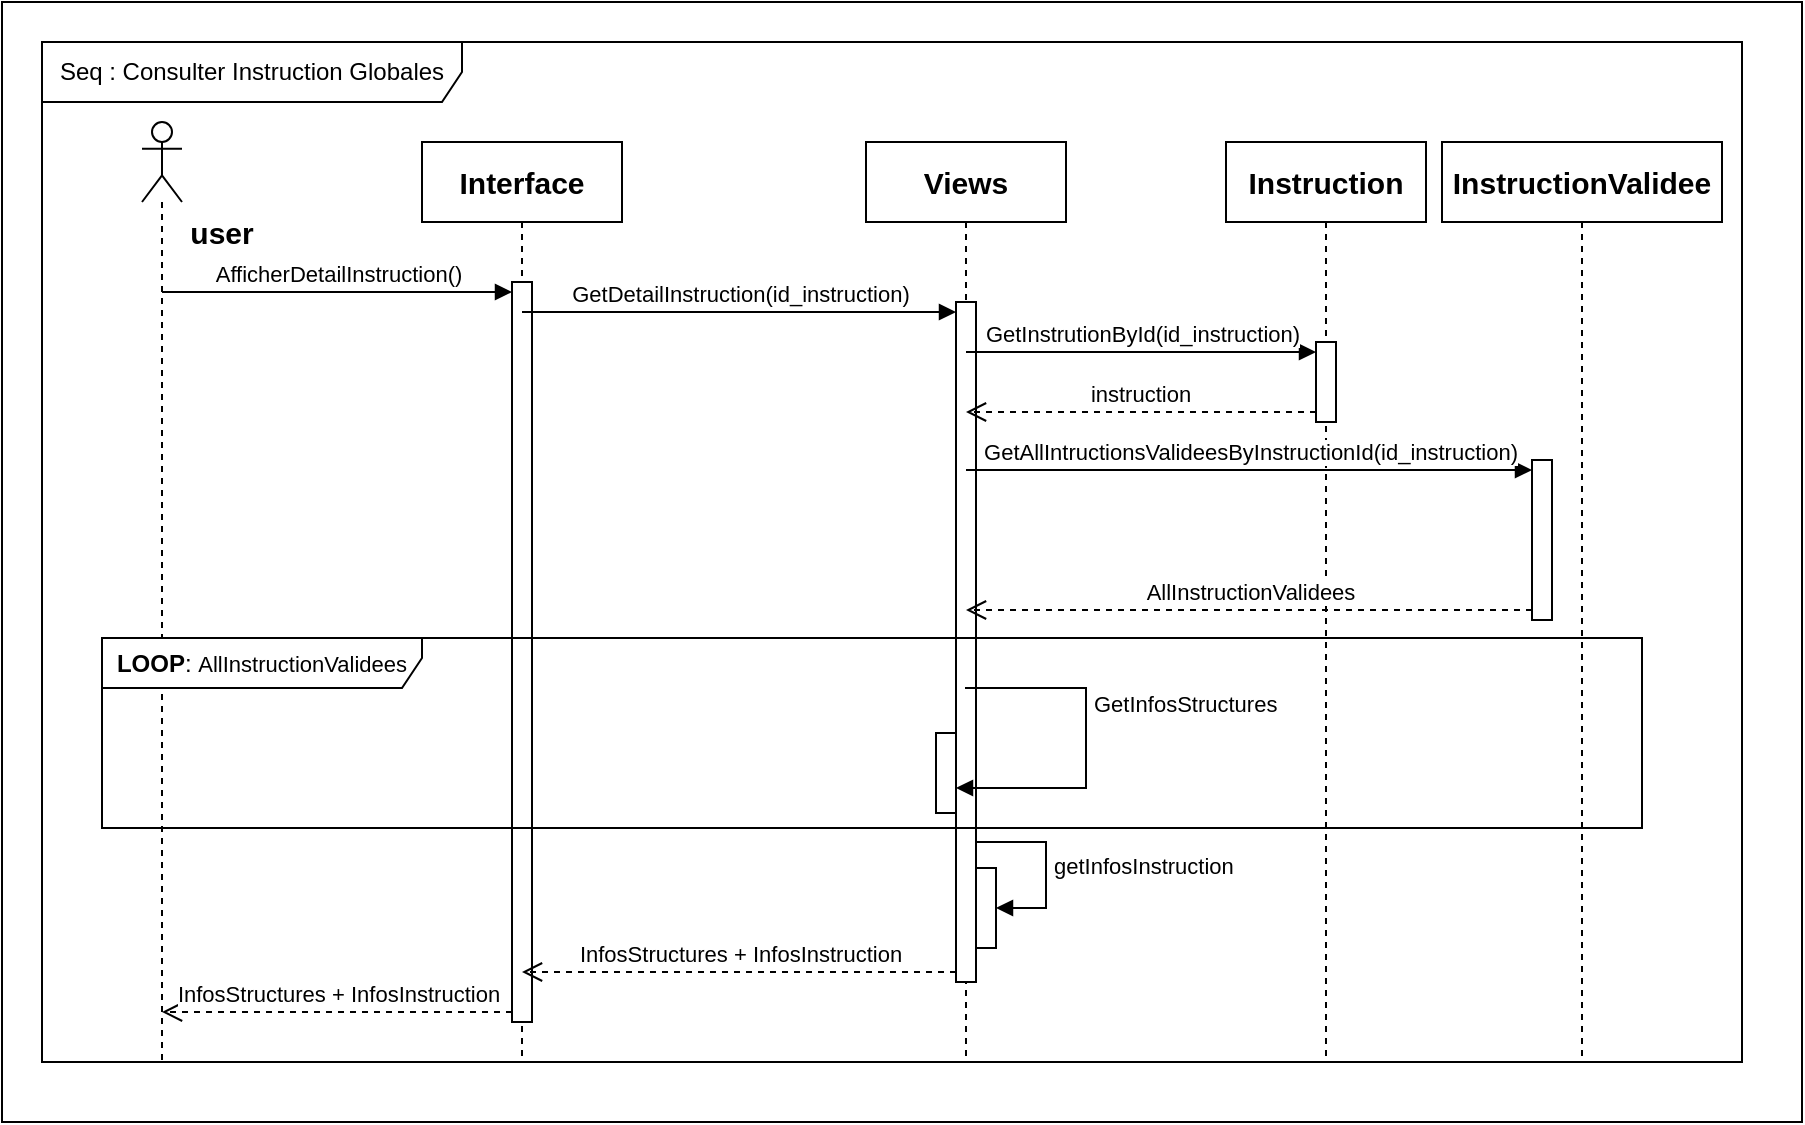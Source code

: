 <mxfile version="24.8.1">
  <diagram name="Page-1" id="2YBvvXClWsGukQMizWep">
    <mxGraphModel dx="607" dy="340" grid="1" gridSize="10" guides="1" tooltips="1" connect="1" arrows="1" fold="1" page="1" pageScale="1" pageWidth="850" pageHeight="1100" math="0" shadow="0">
      <root>
        <mxCell id="0" />
        <mxCell id="1" parent="0" />
        <mxCell id="OQYJ9vTZdGdaIspuFjBB-32" value="" style="rounded=0;whiteSpace=wrap;html=1;" vertex="1" parent="1">
          <mxGeometry x="70" y="10" width="900" height="560" as="geometry" />
        </mxCell>
        <mxCell id="OQYJ9vTZdGdaIspuFjBB-33" value="" style="shape=umlLifeline;perimeter=lifelinePerimeter;whiteSpace=wrap;html=1;container=1;dropTarget=0;collapsible=0;recursiveResize=0;outlineConnect=0;portConstraint=eastwest;newEdgeStyle={&quot;curved&quot;:0,&quot;rounded&quot;:0};participant=umlActor;" vertex="1" parent="1">
          <mxGeometry x="140" y="70" width="20" height="470" as="geometry" />
        </mxCell>
        <mxCell id="OQYJ9vTZdGdaIspuFjBB-34" value="&lt;b&gt;&lt;font style=&quot;font-size: 15px;&quot;&gt;Interface&lt;/font&gt;&lt;/b&gt;" style="shape=umlLifeline;perimeter=lifelinePerimeter;whiteSpace=wrap;html=1;container=1;dropTarget=0;collapsible=0;recursiveResize=0;outlineConnect=0;portConstraint=eastwest;newEdgeStyle={&quot;curved&quot;:0,&quot;rounded&quot;:0};" vertex="1" parent="1">
          <mxGeometry x="280" y="80" width="100" height="460" as="geometry" />
        </mxCell>
        <mxCell id="OQYJ9vTZdGdaIspuFjBB-35" value="" style="html=1;points=[[0,0,0,0,5],[0,1,0,0,-5],[1,0,0,0,5],[1,1,0,0,-5]];perimeter=orthogonalPerimeter;outlineConnect=0;targetShapes=umlLifeline;portConstraint=eastwest;newEdgeStyle={&quot;curved&quot;:0,&quot;rounded&quot;:0};" vertex="1" parent="OQYJ9vTZdGdaIspuFjBB-34">
          <mxGeometry x="45" y="70" width="10" height="370" as="geometry" />
        </mxCell>
        <mxCell id="OQYJ9vTZdGdaIspuFjBB-36" value="&lt;b&gt;&lt;font style=&quot;font-size: 15px;&quot;&gt;Views&lt;/font&gt;&lt;/b&gt;" style="shape=umlLifeline;perimeter=lifelinePerimeter;whiteSpace=wrap;html=1;container=1;dropTarget=0;collapsible=0;recursiveResize=0;outlineConnect=0;portConstraint=eastwest;newEdgeStyle={&quot;curved&quot;:0,&quot;rounded&quot;:0};" vertex="1" parent="1">
          <mxGeometry x="502" y="80" width="100" height="460" as="geometry" />
        </mxCell>
        <mxCell id="OQYJ9vTZdGdaIspuFjBB-37" value="" style="html=1;points=[[0,0,0,0,5],[0,1,0,0,-5],[1,0,0,0,5],[1,1,0,0,-5]];perimeter=orthogonalPerimeter;outlineConnect=0;targetShapes=umlLifeline;portConstraint=eastwest;newEdgeStyle={&quot;curved&quot;:0,&quot;rounded&quot;:0};" vertex="1" parent="OQYJ9vTZdGdaIspuFjBB-36">
          <mxGeometry x="45" y="80" width="10" height="340" as="geometry" />
        </mxCell>
        <mxCell id="OQYJ9vTZdGdaIspuFjBB-38" value="&lt;b&gt;&lt;font style=&quot;font-size: 15px;&quot;&gt;Instruction&lt;/font&gt;&lt;/b&gt;" style="shape=umlLifeline;perimeter=lifelinePerimeter;whiteSpace=wrap;html=1;container=1;dropTarget=0;collapsible=0;recursiveResize=0;outlineConnect=0;portConstraint=eastwest;newEdgeStyle={&quot;curved&quot;:0,&quot;rounded&quot;:0};" vertex="1" parent="1">
          <mxGeometry x="682" y="80" width="100" height="460" as="geometry" />
        </mxCell>
        <mxCell id="OQYJ9vTZdGdaIspuFjBB-39" value="" style="html=1;points=[[0,0,0,0,5],[0,1,0,0,-5],[1,0,0,0,5],[1,1,0,0,-5]];perimeter=orthogonalPerimeter;outlineConnect=0;targetShapes=umlLifeline;portConstraint=eastwest;newEdgeStyle={&quot;curved&quot;:0,&quot;rounded&quot;:0};" vertex="1" parent="OQYJ9vTZdGdaIspuFjBB-38">
          <mxGeometry x="45" y="100" width="10" height="40" as="geometry" />
        </mxCell>
        <mxCell id="OQYJ9vTZdGdaIspuFjBB-40" value="&lt;font style=&quot;font-size: 15px;&quot;&gt;&lt;b&gt;InstructionValidee&lt;/b&gt;&lt;/font&gt;" style="shape=umlLifeline;perimeter=lifelinePerimeter;whiteSpace=wrap;html=1;container=1;dropTarget=0;collapsible=0;recursiveResize=0;outlineConnect=0;portConstraint=eastwest;newEdgeStyle={&quot;curved&quot;:0,&quot;rounded&quot;:0};" vertex="1" parent="1">
          <mxGeometry x="790" y="80" width="140" height="460" as="geometry" />
        </mxCell>
        <mxCell id="OQYJ9vTZdGdaIspuFjBB-41" value="" style="html=1;points=[[0,0,0,0,5],[0,1,0,0,-5],[1,0,0,0,5],[1,1,0,0,-5]];perimeter=orthogonalPerimeter;outlineConnect=0;targetShapes=umlLifeline;portConstraint=eastwest;newEdgeStyle={&quot;curved&quot;:0,&quot;rounded&quot;:0};" vertex="1" parent="OQYJ9vTZdGdaIspuFjBB-40">
          <mxGeometry x="45" y="159" width="10" height="80" as="geometry" />
        </mxCell>
        <mxCell id="OQYJ9vTZdGdaIspuFjBB-42" value="AfficherDetailInstruction()" style="html=1;verticalAlign=bottom;endArrow=block;curved=0;rounded=0;entryX=0;entryY=0;entryDx=0;entryDy=5;entryPerimeter=0;" edge="1" parent="1" source="OQYJ9vTZdGdaIspuFjBB-33" target="OQYJ9vTZdGdaIspuFjBB-35">
          <mxGeometry relative="1" as="geometry">
            <mxPoint x="170" y="157" as="sourcePoint" />
            <mxPoint x="320" y="157" as="targetPoint" />
            <Array as="points" />
            <mxPoint as="offset" />
          </mxGeometry>
        </mxCell>
        <mxCell id="OQYJ9vTZdGdaIspuFjBB-43" value="&lt;span style=&quot;text-align: left;&quot;&gt;InfosStructures +&amp;nbsp;&lt;/span&gt;&lt;span style=&quot;text-align: left;&quot;&gt;InfosInstruction&lt;/span&gt;" style="html=1;verticalAlign=bottom;endArrow=open;dashed=1;endSize=8;curved=0;rounded=0;exitX=0;exitY=1;exitDx=0;exitDy=-5;" edge="1" parent="1" source="OQYJ9vTZdGdaIspuFjBB-35" target="OQYJ9vTZdGdaIspuFjBB-33">
          <mxGeometry relative="1" as="geometry">
            <mxPoint x="332" y="255" as="targetPoint" />
          </mxGeometry>
        </mxCell>
        <mxCell id="OQYJ9vTZdGdaIspuFjBB-44" value="GetDetailInstruction(id_instruction)" style="html=1;verticalAlign=bottom;endArrow=block;curved=0;rounded=0;entryX=0;entryY=0;entryDx=0;entryDy=5;" edge="1" parent="1" source="OQYJ9vTZdGdaIspuFjBB-34" target="OQYJ9vTZdGdaIspuFjBB-37">
          <mxGeometry relative="1" as="geometry">
            <mxPoint x="446" y="180" as="sourcePoint" />
          </mxGeometry>
        </mxCell>
        <mxCell id="OQYJ9vTZdGdaIspuFjBB-45" value="GetInstrutionById(id_instruction)" style="html=1;verticalAlign=bottom;endArrow=block;curved=0;rounded=0;entryX=0;entryY=0;entryDx=0;entryDy=5;" edge="1" parent="1" source="OQYJ9vTZdGdaIspuFjBB-36" target="OQYJ9vTZdGdaIspuFjBB-39">
          <mxGeometry x="0.003" relative="1" as="geometry">
            <mxPoint x="672" y="185" as="sourcePoint" />
            <mxPoint as="offset" />
          </mxGeometry>
        </mxCell>
        <mxCell id="OQYJ9vTZdGdaIspuFjBB-46" value="instruction" style="html=1;verticalAlign=bottom;endArrow=open;dashed=1;endSize=8;curved=0;rounded=0;exitX=0;exitY=1;exitDx=0;exitDy=-5;" edge="1" parent="1" source="OQYJ9vTZdGdaIspuFjBB-39" target="OQYJ9vTZdGdaIspuFjBB-36">
          <mxGeometry x="0.003" relative="1" as="geometry">
            <mxPoint x="672" y="255" as="targetPoint" />
            <mxPoint as="offset" />
          </mxGeometry>
        </mxCell>
        <mxCell id="OQYJ9vTZdGdaIspuFjBB-47" value="GetAllIntructionsValideesByInstructionId(id_instruction)" style="html=1;verticalAlign=bottom;endArrow=block;curved=0;rounded=0;entryX=0;entryY=0;entryDx=0;entryDy=5;" edge="1" parent="1" source="OQYJ9vTZdGdaIspuFjBB-36" target="OQYJ9vTZdGdaIspuFjBB-41">
          <mxGeometry relative="1" as="geometry">
            <mxPoint x="862" y="316" as="sourcePoint" />
          </mxGeometry>
        </mxCell>
        <mxCell id="OQYJ9vTZdGdaIspuFjBB-48" value="AllInstructionValidees" style="html=1;verticalAlign=bottom;endArrow=open;dashed=1;endSize=8;curved=0;rounded=0;exitX=0;exitY=1;exitDx=0;exitDy=-5;" edge="1" parent="1" source="OQYJ9vTZdGdaIspuFjBB-41" target="OQYJ9vTZdGdaIspuFjBB-36">
          <mxGeometry x="0.001" relative="1" as="geometry">
            <mxPoint x="862" y="386" as="targetPoint" />
            <mxPoint as="offset" />
          </mxGeometry>
        </mxCell>
        <mxCell id="OQYJ9vTZdGdaIspuFjBB-49" value="&lt;b&gt;LOOP&lt;/b&gt;:&amp;nbsp;&lt;span style=&quot;font-size: 11px; text-wrap-mode: nowrap; background-color: rgb(255, 255, 255);&quot;&gt;AllInstructionValidees&lt;/span&gt;" style="shape=umlFrame;whiteSpace=wrap;html=1;pointerEvents=0;recursiveResize=0;container=1;collapsible=0;width=160;height=25;" vertex="1" parent="1">
          <mxGeometry x="120" y="328" width="770" height="95" as="geometry" />
        </mxCell>
        <mxCell id="OQYJ9vTZdGdaIspuFjBB-50" value="" style="html=1;points=[[0,0,0,0,5],[0,1,0,0,-5],[1,0,0,0,5],[1,1,0,0,-5]];perimeter=orthogonalPerimeter;outlineConnect=0;targetShapes=umlLifeline;portConstraint=eastwest;newEdgeStyle={&quot;curved&quot;:0,&quot;rounded&quot;:0};" vertex="1" parent="OQYJ9vTZdGdaIspuFjBB-49">
          <mxGeometry x="417" y="47.5" width="10" height="40" as="geometry" />
        </mxCell>
        <mxCell id="OQYJ9vTZdGdaIspuFjBB-51" value="GetInfosStructures" style="html=1;align=left;spacingLeft=2;endArrow=block;rounded=0;edgeStyle=orthogonalEdgeStyle;curved=0;rounded=0;" edge="1" parent="1" target="OQYJ9vTZdGdaIspuFjBB-50">
          <mxGeometry x="-0.231" relative="1" as="geometry">
            <mxPoint x="551.5" y="353" as="sourcePoint" />
            <Array as="points">
              <mxPoint x="612" y="353" />
              <mxPoint x="612" y="403" />
            </Array>
            <mxPoint y="1" as="offset" />
          </mxGeometry>
        </mxCell>
        <mxCell id="OQYJ9vTZdGdaIspuFjBB-52" value="&lt;span style=&quot;text-align: left;&quot;&gt;InfosStructures +&amp;nbsp;&lt;/span&gt;&lt;span style=&quot;text-align: left;&quot;&gt;InfosInstruction&lt;/span&gt;" style="html=1;verticalAlign=bottom;endArrow=open;dashed=1;endSize=8;curved=0;rounded=0;exitX=0;exitY=1;exitDx=0;exitDy=-5;exitPerimeter=0;" edge="1" parent="1" source="OQYJ9vTZdGdaIspuFjBB-37" target="OQYJ9vTZdGdaIspuFjBB-34">
          <mxGeometry relative="1" as="geometry">
            <mxPoint x="521" y="610" as="sourcePoint" />
            <mxPoint x="441" y="610" as="targetPoint" />
          </mxGeometry>
        </mxCell>
        <mxCell id="OQYJ9vTZdGdaIspuFjBB-53" value="" style="html=1;points=[[0,0,0,0,5],[0,1,0,0,-5],[1,0,0,0,5],[1,1,0,0,-5]];perimeter=orthogonalPerimeter;outlineConnect=0;targetShapes=umlLifeline;portConstraint=eastwest;newEdgeStyle={&quot;curved&quot;:0,&quot;rounded&quot;:0};" vertex="1" parent="1">
          <mxGeometry x="557" y="443" width="10" height="40" as="geometry" />
        </mxCell>
        <mxCell id="OQYJ9vTZdGdaIspuFjBB-54" value="getInfosInstruction" style="html=1;align=left;spacingLeft=2;endArrow=block;rounded=0;edgeStyle=orthogonalEdgeStyle;curved=0;rounded=0;" edge="1" parent="1">
          <mxGeometry relative="1" as="geometry">
            <mxPoint x="557" y="430" as="sourcePoint" />
            <Array as="points">
              <mxPoint x="592" y="430" />
              <mxPoint x="592" y="463" />
            </Array>
            <mxPoint x="567" y="463" as="targetPoint" />
          </mxGeometry>
        </mxCell>
        <mxCell id="OQYJ9vTZdGdaIspuFjBB-55" value="Seq : Consulter Instruction Globales" style="shape=umlFrame;whiteSpace=wrap;html=1;pointerEvents=0;width=210;height=30;" vertex="1" parent="1">
          <mxGeometry x="90" y="30" width="850" height="510" as="geometry" />
        </mxCell>
        <mxCell id="OQYJ9vTZdGdaIspuFjBB-56" value="&lt;b&gt;&lt;font style=&quot;font-size: 15px;&quot;&gt;user&lt;/font&gt;&lt;/b&gt;" style="text;html=1;align=center;verticalAlign=middle;whiteSpace=wrap;rounded=0;" vertex="1" parent="1">
          <mxGeometry x="150" y="110" width="60" height="30" as="geometry" />
        </mxCell>
      </root>
    </mxGraphModel>
  </diagram>
</mxfile>
